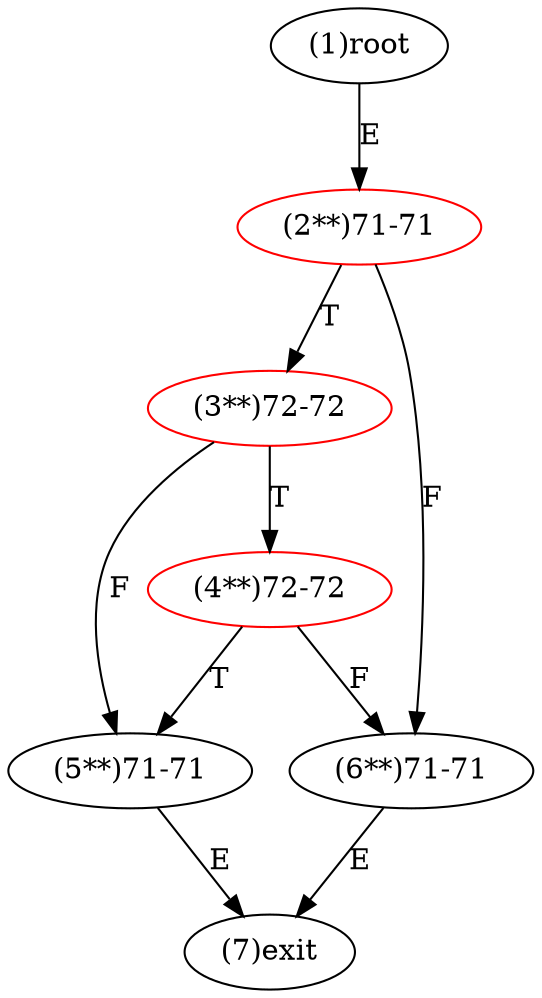 digraph "" { 
1[ label="(1)root"];
2[ label="(2**)71-71",color=red];
3[ label="(3**)72-72",color=red];
4[ label="(4**)72-72",color=red];
5[ label="(5**)71-71"];
6[ label="(6**)71-71"];
7[ label="(7)exit"];
1->2[ label="E"];
2->6[ label="F"];
2->3[ label="T"];
3->5[ label="F"];
3->4[ label="T"];
4->6[ label="F"];
4->5[ label="T"];
5->7[ label="E"];
6->7[ label="E"];
}